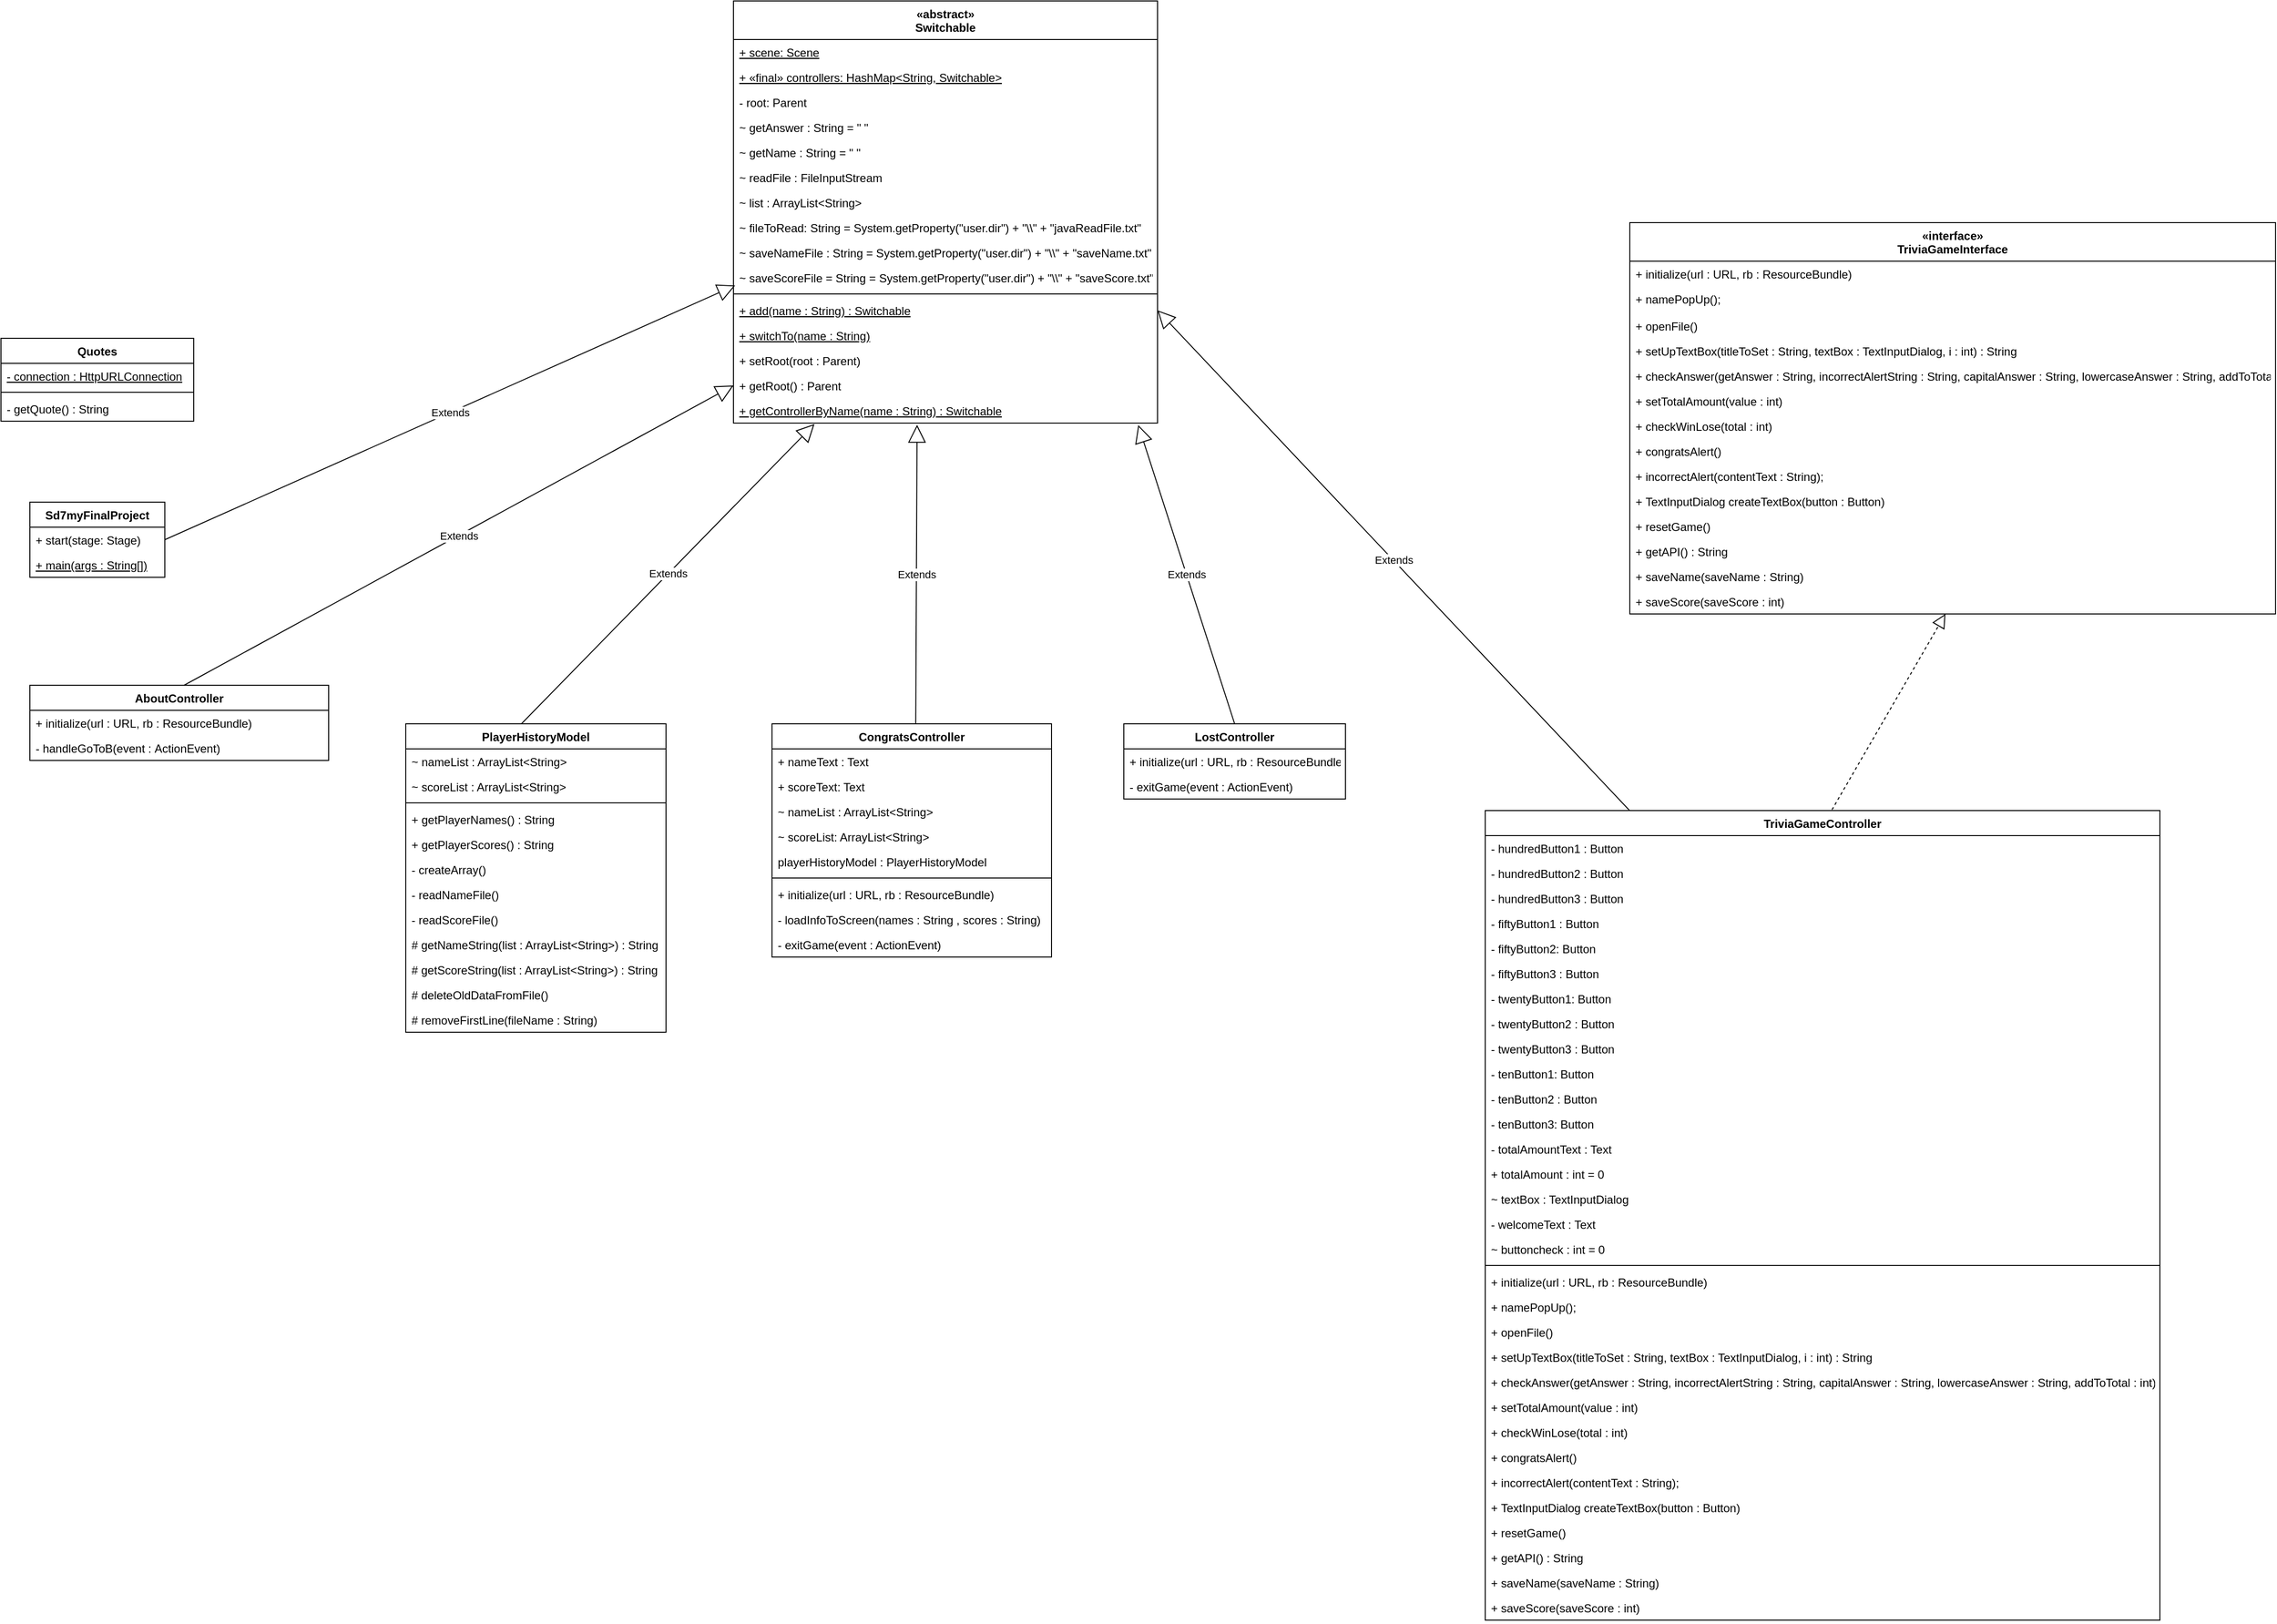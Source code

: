 <mxfile version="14.0.1" type="github">
  <diagram id="gQvXxVn0NNRnsmSeAjaD" name="Page-1">
    <mxGraphModel dx="3720" dy="1675" grid="1" gridSize="10" guides="1" tooltips="1" connect="1" arrows="1" fold="1" page="1" pageScale="1" pageWidth="850" pageHeight="1100" math="0" shadow="0">
      <root>
        <mxCell id="0" />
        <mxCell id="1" parent="0" />
        <mxCell id="W3TxLNWomMBkSXG4hjIm-2" value="«abstract»&#xa;Switchable" style="swimlane;fontStyle=1;align=center;verticalAlign=top;childLayout=stackLayout;horizontal=1;startSize=40;horizontalStack=0;resizeParent=1;resizeParentMax=0;resizeLast=0;collapsible=1;marginBottom=0;" parent="1" vertex="1">
          <mxGeometry x="870" y="90" width="440" height="438" as="geometry" />
        </mxCell>
        <mxCell id="W3TxLNWomMBkSXG4hjIm-3" value="+ scene: Scene" style="text;strokeColor=none;fillColor=none;align=left;verticalAlign=top;spacingLeft=4;spacingRight=4;overflow=hidden;rotatable=0;points=[[0,0.5],[1,0.5]];portConstraint=eastwest;fontStyle=4" parent="W3TxLNWomMBkSXG4hjIm-2" vertex="1">
          <mxGeometry y="40" width="440" height="26" as="geometry" />
        </mxCell>
        <mxCell id="W3TxLNWomMBkSXG4hjIm-6" value="+ «final» controllers: HashMap&lt;String, Switchable&gt;" style="text;strokeColor=none;fillColor=none;align=left;verticalAlign=top;spacingLeft=4;spacingRight=4;overflow=hidden;rotatable=0;points=[[0,0.5],[1,0.5]];portConstraint=eastwest;fontStyle=4" parent="W3TxLNWomMBkSXG4hjIm-2" vertex="1">
          <mxGeometry y="66" width="440" height="26" as="geometry" />
        </mxCell>
        <mxCell id="W3TxLNWomMBkSXG4hjIm-7" value="- root: Parent" style="text;strokeColor=none;fillColor=none;align=left;verticalAlign=top;spacingLeft=4;spacingRight=4;overflow=hidden;rotatable=0;points=[[0,0.5],[1,0.5]];portConstraint=eastwest;" parent="W3TxLNWomMBkSXG4hjIm-2" vertex="1">
          <mxGeometry y="92" width="440" height="26" as="geometry" />
        </mxCell>
        <mxCell id="W3TxLNWomMBkSXG4hjIm-8" value="~ getAnswer : String = &quot; &quot;" style="text;strokeColor=none;fillColor=none;align=left;verticalAlign=top;spacingLeft=4;spacingRight=4;overflow=hidden;rotatable=0;points=[[0,0.5],[1,0.5]];portConstraint=eastwest;" parent="W3TxLNWomMBkSXG4hjIm-2" vertex="1">
          <mxGeometry y="118" width="440" height="26" as="geometry" />
        </mxCell>
        <mxCell id="W3TxLNWomMBkSXG4hjIm-9" value="~ getName : String = &quot; &quot;" style="text;strokeColor=none;fillColor=none;align=left;verticalAlign=top;spacingLeft=4;spacingRight=4;overflow=hidden;rotatable=0;points=[[0,0.5],[1,0.5]];portConstraint=eastwest;" parent="W3TxLNWomMBkSXG4hjIm-2" vertex="1">
          <mxGeometry y="144" width="440" height="26" as="geometry" />
        </mxCell>
        <mxCell id="W3TxLNWomMBkSXG4hjIm-10" value="~ readFile : FileInputStream" style="text;strokeColor=none;fillColor=none;align=left;verticalAlign=top;spacingLeft=4;spacingRight=4;overflow=hidden;rotatable=0;points=[[0,0.5],[1,0.5]];portConstraint=eastwest;" parent="W3TxLNWomMBkSXG4hjIm-2" vertex="1">
          <mxGeometry y="170" width="440" height="26" as="geometry" />
        </mxCell>
        <mxCell id="W3TxLNWomMBkSXG4hjIm-11" value="~ list : ArrayList&lt;String&gt;" style="text;strokeColor=none;fillColor=none;align=left;verticalAlign=top;spacingLeft=4;spacingRight=4;overflow=hidden;rotatable=0;points=[[0,0.5],[1,0.5]];portConstraint=eastwest;" parent="W3TxLNWomMBkSXG4hjIm-2" vertex="1">
          <mxGeometry y="196" width="440" height="26" as="geometry" />
        </mxCell>
        <mxCell id="W3TxLNWomMBkSXG4hjIm-12" value="~ fileToRead: String = System.getProperty(&quot;user.dir&quot;) + &quot;\\&quot; + &quot;javaReadFile.txt&quot;" style="text;strokeColor=none;fillColor=none;align=left;verticalAlign=top;spacingLeft=4;spacingRight=4;overflow=hidden;rotatable=0;points=[[0,0.5],[1,0.5]];portConstraint=eastwest;" parent="W3TxLNWomMBkSXG4hjIm-2" vertex="1">
          <mxGeometry y="222" width="440" height="26" as="geometry" />
        </mxCell>
        <mxCell id="W3TxLNWomMBkSXG4hjIm-13" value="~ saveNameFile : String = System.getProperty(&quot;user.dir&quot;) + &quot;\\&quot; + &quot;saveName.txt&quot;" style="text;strokeColor=none;fillColor=none;align=left;verticalAlign=top;spacingLeft=4;spacingRight=4;overflow=hidden;rotatable=0;points=[[0,0.5],[1,0.5]];portConstraint=eastwest;" parent="W3TxLNWomMBkSXG4hjIm-2" vertex="1">
          <mxGeometry y="248" width="440" height="26" as="geometry" />
        </mxCell>
        <mxCell id="W3TxLNWomMBkSXG4hjIm-14" value="~ saveScoreFile = String = System.getProperty(&quot;user.dir&quot;) + &quot;\\&quot; + &quot;saveScore.txt&quot;;" style="text;strokeColor=none;fillColor=none;align=left;verticalAlign=top;spacingLeft=4;spacingRight=4;overflow=hidden;rotatable=0;points=[[0,0.5],[1,0.5]];portConstraint=eastwest;" parent="W3TxLNWomMBkSXG4hjIm-2" vertex="1">
          <mxGeometry y="274" width="440" height="26" as="geometry" />
        </mxCell>
        <mxCell id="W3TxLNWomMBkSXG4hjIm-4" value="" style="line;strokeWidth=1;fillColor=none;align=left;verticalAlign=middle;spacingTop=-1;spacingLeft=3;spacingRight=3;rotatable=0;labelPosition=right;points=[];portConstraint=eastwest;" parent="W3TxLNWomMBkSXG4hjIm-2" vertex="1">
          <mxGeometry y="300" width="440" height="8" as="geometry" />
        </mxCell>
        <mxCell id="W3TxLNWomMBkSXG4hjIm-5" value="+ add(name : String) : Switchable" style="text;strokeColor=none;fillColor=none;align=left;verticalAlign=top;spacingLeft=4;spacingRight=4;overflow=hidden;rotatable=0;points=[[0,0.5],[1,0.5]];portConstraint=eastwest;fontStyle=4" parent="W3TxLNWomMBkSXG4hjIm-2" vertex="1">
          <mxGeometry y="308" width="440" height="26" as="geometry" />
        </mxCell>
        <mxCell id="Ama2jXLuvbdr1ns14wdT-2" value="+ switchTo(name : String)" style="text;strokeColor=none;fillColor=none;align=left;verticalAlign=top;spacingLeft=4;spacingRight=4;overflow=hidden;rotatable=0;points=[[0,0.5],[1,0.5]];portConstraint=eastwest;fontStyle=4" parent="W3TxLNWomMBkSXG4hjIm-2" vertex="1">
          <mxGeometry y="334" width="440" height="26" as="geometry" />
        </mxCell>
        <mxCell id="Ama2jXLuvbdr1ns14wdT-3" value="+ setRoot(root : Parent)" style="text;strokeColor=none;fillColor=none;align=left;verticalAlign=top;spacingLeft=4;spacingRight=4;overflow=hidden;rotatable=0;points=[[0,0.5],[1,0.5]];portConstraint=eastwest;" parent="W3TxLNWomMBkSXG4hjIm-2" vertex="1">
          <mxGeometry y="360" width="440" height="26" as="geometry" />
        </mxCell>
        <mxCell id="Ama2jXLuvbdr1ns14wdT-4" value="+ getRoot() : Parent" style="text;strokeColor=none;fillColor=none;align=left;verticalAlign=top;spacingLeft=4;spacingRight=4;overflow=hidden;rotatable=0;points=[[0,0.5],[1,0.5]];portConstraint=eastwest;" parent="W3TxLNWomMBkSXG4hjIm-2" vertex="1">
          <mxGeometry y="386" width="440" height="26" as="geometry" />
        </mxCell>
        <mxCell id="Ama2jXLuvbdr1ns14wdT-5" value="+ getControllerByName(name : String) : Switchable" style="text;strokeColor=none;fillColor=none;align=left;verticalAlign=top;spacingLeft=4;spacingRight=4;overflow=hidden;rotatable=0;points=[[0,0.5],[1,0.5]];portConstraint=eastwest;fontStyle=4" parent="W3TxLNWomMBkSXG4hjIm-2" vertex="1">
          <mxGeometry y="412" width="440" height="26" as="geometry" />
        </mxCell>
        <mxCell id="Ama2jXLuvbdr1ns14wdT-11" value="PlayerHistoryModel" style="swimlane;fontStyle=1;align=center;verticalAlign=top;childLayout=stackLayout;horizontal=1;startSize=26;horizontalStack=0;resizeParent=1;resizeParentMax=0;resizeLast=0;collapsible=1;marginBottom=0;" parent="1" vertex="1">
          <mxGeometry x="530" y="840" width="270" height="320" as="geometry" />
        </mxCell>
        <mxCell id="Ama2jXLuvbdr1ns14wdT-12" value="~ nameList : ArrayList&lt;String&gt;" style="text;strokeColor=none;fillColor=none;align=left;verticalAlign=top;spacingLeft=4;spacingRight=4;overflow=hidden;rotatable=0;points=[[0,0.5],[1,0.5]];portConstraint=eastwest;" parent="Ama2jXLuvbdr1ns14wdT-11" vertex="1">
          <mxGeometry y="26" width="270" height="26" as="geometry" />
        </mxCell>
        <mxCell id="Ama2jXLuvbdr1ns14wdT-56" value="~ scoreList : ArrayList&lt;String&gt;" style="text;strokeColor=none;fillColor=none;align=left;verticalAlign=top;spacingLeft=4;spacingRight=4;overflow=hidden;rotatable=0;points=[[0,0.5],[1,0.5]];portConstraint=eastwest;" parent="Ama2jXLuvbdr1ns14wdT-11" vertex="1">
          <mxGeometry y="52" width="270" height="26" as="geometry" />
        </mxCell>
        <mxCell id="Ama2jXLuvbdr1ns14wdT-13" value="" style="line;strokeWidth=1;fillColor=none;align=left;verticalAlign=middle;spacingTop=-1;spacingLeft=3;spacingRight=3;rotatable=0;labelPosition=right;points=[];portConstraint=eastwest;" parent="Ama2jXLuvbdr1ns14wdT-11" vertex="1">
          <mxGeometry y="78" width="270" height="8" as="geometry" />
        </mxCell>
        <mxCell id="Ama2jXLuvbdr1ns14wdT-14" value="+ getPlayerNames() : String" style="text;strokeColor=none;fillColor=none;align=left;verticalAlign=top;spacingLeft=4;spacingRight=4;overflow=hidden;rotatable=0;points=[[0,0.5],[1,0.5]];portConstraint=eastwest;" parent="Ama2jXLuvbdr1ns14wdT-11" vertex="1">
          <mxGeometry y="86" width="270" height="26" as="geometry" />
        </mxCell>
        <mxCell id="Ama2jXLuvbdr1ns14wdT-57" value="+ getPlayerScores() : String" style="text;strokeColor=none;fillColor=none;align=left;verticalAlign=top;spacingLeft=4;spacingRight=4;overflow=hidden;rotatable=0;points=[[0,0.5],[1,0.5]];portConstraint=eastwest;" parent="Ama2jXLuvbdr1ns14wdT-11" vertex="1">
          <mxGeometry y="112" width="270" height="26" as="geometry" />
        </mxCell>
        <mxCell id="Ama2jXLuvbdr1ns14wdT-58" value="- createArray()" style="text;strokeColor=none;fillColor=none;align=left;verticalAlign=top;spacingLeft=4;spacingRight=4;overflow=hidden;rotatable=0;points=[[0,0.5],[1,0.5]];portConstraint=eastwest;" parent="Ama2jXLuvbdr1ns14wdT-11" vertex="1">
          <mxGeometry y="138" width="270" height="26" as="geometry" />
        </mxCell>
        <mxCell id="Ama2jXLuvbdr1ns14wdT-59" value="- readNameFile()" style="text;strokeColor=none;fillColor=none;align=left;verticalAlign=top;spacingLeft=4;spacingRight=4;overflow=hidden;rotatable=0;points=[[0,0.5],[1,0.5]];portConstraint=eastwest;" parent="Ama2jXLuvbdr1ns14wdT-11" vertex="1">
          <mxGeometry y="164" width="270" height="26" as="geometry" />
        </mxCell>
        <mxCell id="Ama2jXLuvbdr1ns14wdT-60" value="- readScoreFile()" style="text;strokeColor=none;fillColor=none;align=left;verticalAlign=top;spacingLeft=4;spacingRight=4;overflow=hidden;rotatable=0;points=[[0,0.5],[1,0.5]];portConstraint=eastwest;" parent="Ama2jXLuvbdr1ns14wdT-11" vertex="1">
          <mxGeometry y="190" width="270" height="26" as="geometry" />
        </mxCell>
        <mxCell id="Ama2jXLuvbdr1ns14wdT-61" value="# getNameString(list : ArrayList&lt;String&gt;) : String" style="text;strokeColor=none;fillColor=none;align=left;verticalAlign=top;spacingLeft=4;spacingRight=4;overflow=hidden;rotatable=0;points=[[0,0.5],[1,0.5]];portConstraint=eastwest;" parent="Ama2jXLuvbdr1ns14wdT-11" vertex="1">
          <mxGeometry y="216" width="270" height="26" as="geometry" />
        </mxCell>
        <mxCell id="Ama2jXLuvbdr1ns14wdT-62" value="# getScoreString(list : ArrayList&lt;String&gt;) : String" style="text;strokeColor=none;fillColor=none;align=left;verticalAlign=top;spacingLeft=4;spacingRight=4;overflow=hidden;rotatable=0;points=[[0,0.5],[1,0.5]];portConstraint=eastwest;" parent="Ama2jXLuvbdr1ns14wdT-11" vertex="1">
          <mxGeometry y="242" width="270" height="26" as="geometry" />
        </mxCell>
        <mxCell id="Ama2jXLuvbdr1ns14wdT-63" value="# deleteOldDataFromFile()" style="text;strokeColor=none;fillColor=none;align=left;verticalAlign=top;spacingLeft=4;spacingRight=4;overflow=hidden;rotatable=0;points=[[0,0.5],[1,0.5]];portConstraint=eastwest;" parent="Ama2jXLuvbdr1ns14wdT-11" vertex="1">
          <mxGeometry y="268" width="270" height="26" as="geometry" />
        </mxCell>
        <mxCell id="Ama2jXLuvbdr1ns14wdT-64" value="# removeFirstLine(fileName : String)" style="text;strokeColor=none;fillColor=none;align=left;verticalAlign=top;spacingLeft=4;spacingRight=4;overflow=hidden;rotatable=0;points=[[0,0.5],[1,0.5]];portConstraint=eastwest;" parent="Ama2jXLuvbdr1ns14wdT-11" vertex="1">
          <mxGeometry y="294" width="270" height="26" as="geometry" />
        </mxCell>
        <mxCell id="Ama2jXLuvbdr1ns14wdT-15" value="CongratsController" style="swimlane;fontStyle=1;align=center;verticalAlign=top;childLayout=stackLayout;horizontal=1;startSize=26;horizontalStack=0;resizeParent=1;resizeParentMax=0;resizeLast=0;collapsible=1;marginBottom=0;" parent="1" vertex="1">
          <mxGeometry x="910" y="840" width="290" height="242" as="geometry" />
        </mxCell>
        <mxCell id="Ama2jXLuvbdr1ns14wdT-16" value="+ nameText : Text" style="text;strokeColor=none;fillColor=none;align=left;verticalAlign=top;spacingLeft=4;spacingRight=4;overflow=hidden;rotatable=0;points=[[0,0.5],[1,0.5]];portConstraint=eastwest;" parent="Ama2jXLuvbdr1ns14wdT-15" vertex="1">
          <mxGeometry y="26" width="290" height="26" as="geometry" />
        </mxCell>
        <mxCell id="Ama2jXLuvbdr1ns14wdT-66" value="+ scoreText: Text" style="text;strokeColor=none;fillColor=none;align=left;verticalAlign=top;spacingLeft=4;spacingRight=4;overflow=hidden;rotatable=0;points=[[0,0.5],[1,0.5]];portConstraint=eastwest;" parent="Ama2jXLuvbdr1ns14wdT-15" vertex="1">
          <mxGeometry y="52" width="290" height="26" as="geometry" />
        </mxCell>
        <mxCell id="Ama2jXLuvbdr1ns14wdT-67" value="~ nameList : ArrayList&lt;String&gt;" style="text;strokeColor=none;fillColor=none;align=left;verticalAlign=top;spacingLeft=4;spacingRight=4;overflow=hidden;rotatable=0;points=[[0,0.5],[1,0.5]];portConstraint=eastwest;" parent="Ama2jXLuvbdr1ns14wdT-15" vertex="1">
          <mxGeometry y="78" width="290" height="26" as="geometry" />
        </mxCell>
        <mxCell id="Ama2jXLuvbdr1ns14wdT-68" value="~ scoreList: ArrayList&lt;String&gt;" style="text;strokeColor=none;fillColor=none;align=left;verticalAlign=top;spacingLeft=4;spacingRight=4;overflow=hidden;rotatable=0;points=[[0,0.5],[1,0.5]];portConstraint=eastwest;" parent="Ama2jXLuvbdr1ns14wdT-15" vertex="1">
          <mxGeometry y="104" width="290" height="26" as="geometry" />
        </mxCell>
        <mxCell id="Ama2jXLuvbdr1ns14wdT-69" value="playerHistoryModel : PlayerHistoryModel " style="text;strokeColor=none;fillColor=none;align=left;verticalAlign=top;spacingLeft=4;spacingRight=4;overflow=hidden;rotatable=0;points=[[0,0.5],[1,0.5]];portConstraint=eastwest;" parent="Ama2jXLuvbdr1ns14wdT-15" vertex="1">
          <mxGeometry y="130" width="290" height="26" as="geometry" />
        </mxCell>
        <mxCell id="Ama2jXLuvbdr1ns14wdT-17" value="" style="line;strokeWidth=1;fillColor=none;align=left;verticalAlign=middle;spacingTop=-1;spacingLeft=3;spacingRight=3;rotatable=0;labelPosition=right;points=[];portConstraint=eastwest;" parent="Ama2jXLuvbdr1ns14wdT-15" vertex="1">
          <mxGeometry y="156" width="290" height="8" as="geometry" />
        </mxCell>
        <mxCell id="Ama2jXLuvbdr1ns14wdT-18" value="+ initialize(url : URL, rb : ResourceBundle)" style="text;strokeColor=none;fillColor=none;align=left;verticalAlign=top;spacingLeft=4;spacingRight=4;overflow=hidden;rotatable=0;points=[[0,0.5],[1,0.5]];portConstraint=eastwest;" parent="Ama2jXLuvbdr1ns14wdT-15" vertex="1">
          <mxGeometry y="164" width="290" height="26" as="geometry" />
        </mxCell>
        <mxCell id="Ama2jXLuvbdr1ns14wdT-70" value="- loadInfoToScreen(names : String , scores : String)" style="text;strokeColor=none;fillColor=none;align=left;verticalAlign=top;spacingLeft=4;spacingRight=4;overflow=hidden;rotatable=0;points=[[0,0.5],[1,0.5]];portConstraint=eastwest;" parent="Ama2jXLuvbdr1ns14wdT-15" vertex="1">
          <mxGeometry y="190" width="290" height="26" as="geometry" />
        </mxCell>
        <mxCell id="Ama2jXLuvbdr1ns14wdT-71" value="- exitGame(event : ActionEvent)" style="text;strokeColor=none;fillColor=none;align=left;verticalAlign=top;spacingLeft=4;spacingRight=4;overflow=hidden;rotatable=0;points=[[0,0.5],[1,0.5]];portConstraint=eastwest;" parent="Ama2jXLuvbdr1ns14wdT-15" vertex="1">
          <mxGeometry y="216" width="290" height="26" as="geometry" />
        </mxCell>
        <mxCell id="Ama2jXLuvbdr1ns14wdT-19" value="LostController" style="swimlane;fontStyle=1;align=center;verticalAlign=top;childLayout=stackLayout;horizontal=1;startSize=26;horizontalStack=0;resizeParent=1;resizeParentMax=0;resizeLast=0;collapsible=1;marginBottom=0;" parent="1" vertex="1">
          <mxGeometry x="1275" y="840" width="230" height="78" as="geometry" />
        </mxCell>
        <mxCell id="Ama2jXLuvbdr1ns14wdT-22" value="+ initialize(url : URL, rb : ResourceBundle)" style="text;strokeColor=none;fillColor=none;align=left;verticalAlign=top;spacingLeft=4;spacingRight=4;overflow=hidden;rotatable=0;points=[[0,0.5],[1,0.5]];portConstraint=eastwest;" parent="Ama2jXLuvbdr1ns14wdT-19" vertex="1">
          <mxGeometry y="26" width="230" height="26" as="geometry" />
        </mxCell>
        <mxCell id="Ama2jXLuvbdr1ns14wdT-72" value="- exitGame(event : ActionEvent)" style="text;strokeColor=none;fillColor=none;align=left;verticalAlign=top;spacingLeft=4;spacingRight=4;overflow=hidden;rotatable=0;points=[[0,0.5],[1,0.5]];portConstraint=eastwest;" parent="Ama2jXLuvbdr1ns14wdT-19" vertex="1">
          <mxGeometry y="52" width="230" height="26" as="geometry" />
        </mxCell>
        <mxCell id="Ama2jXLuvbdr1ns14wdT-23" value="Quotes" style="swimlane;fontStyle=1;align=center;verticalAlign=top;childLayout=stackLayout;horizontal=1;startSize=26;horizontalStack=0;resizeParent=1;resizeParentMax=0;resizeLast=0;collapsible=1;marginBottom=0;" parent="1" vertex="1">
          <mxGeometry x="110" y="440" width="200" height="86" as="geometry" />
        </mxCell>
        <mxCell id="Ama2jXLuvbdr1ns14wdT-24" value="- connection : HttpURLConnection" style="text;strokeColor=none;fillColor=none;align=left;verticalAlign=top;spacingLeft=4;spacingRight=4;overflow=hidden;rotatable=0;points=[[0,0.5],[1,0.5]];portConstraint=eastwest;fontStyle=4" parent="Ama2jXLuvbdr1ns14wdT-23" vertex="1">
          <mxGeometry y="26" width="200" height="26" as="geometry" />
        </mxCell>
        <mxCell id="Ama2jXLuvbdr1ns14wdT-25" value="" style="line;strokeWidth=1;fillColor=none;align=left;verticalAlign=middle;spacingTop=-1;spacingLeft=3;spacingRight=3;rotatable=0;labelPosition=right;points=[];portConstraint=eastwest;" parent="Ama2jXLuvbdr1ns14wdT-23" vertex="1">
          <mxGeometry y="52" width="200" height="8" as="geometry" />
        </mxCell>
        <mxCell id="Ama2jXLuvbdr1ns14wdT-26" value="- getQuote() : String" style="text;strokeColor=none;fillColor=none;align=left;verticalAlign=top;spacingLeft=4;spacingRight=4;overflow=hidden;rotatable=0;points=[[0,0.5],[1,0.5]];portConstraint=eastwest;" parent="Ama2jXLuvbdr1ns14wdT-23" vertex="1">
          <mxGeometry y="60" width="200" height="26" as="geometry" />
        </mxCell>
        <mxCell id="Ama2jXLuvbdr1ns14wdT-31" value="AboutController" style="swimlane;fontStyle=1;align=center;verticalAlign=top;childLayout=stackLayout;horizontal=1;startSize=26;horizontalStack=0;resizeParent=1;resizeParentMax=0;resizeLast=0;collapsible=1;marginBottom=0;" parent="1" vertex="1">
          <mxGeometry x="140" y="800" width="310" height="78" as="geometry" />
        </mxCell>
        <mxCell id="Ama2jXLuvbdr1ns14wdT-34" value="+ initialize(url : URL, rb : ResourceBundle)" style="text;strokeColor=none;fillColor=none;align=left;verticalAlign=top;spacingLeft=4;spacingRight=4;overflow=hidden;rotatable=0;points=[[0,0.5],[1,0.5]];portConstraint=eastwest;" parent="Ama2jXLuvbdr1ns14wdT-31" vertex="1">
          <mxGeometry y="26" width="310" height="26" as="geometry" />
        </mxCell>
        <mxCell id="Ama2jXLuvbdr1ns14wdT-54" value="- handleGoToB(event : ActionEvent)" style="text;strokeColor=none;fillColor=none;align=left;verticalAlign=top;spacingLeft=4;spacingRight=4;overflow=hidden;rotatable=0;points=[[0,0.5],[1,0.5]];portConstraint=eastwest;" parent="Ama2jXLuvbdr1ns14wdT-31" vertex="1">
          <mxGeometry y="52" width="310" height="26" as="geometry" />
        </mxCell>
        <mxCell id="Ama2jXLuvbdr1ns14wdT-35" value="Sd7myFinalProject" style="swimlane;fontStyle=1;align=center;verticalAlign=top;childLayout=stackLayout;horizontal=1;startSize=26;horizontalStack=0;resizeParent=1;resizeParentMax=0;resizeLast=0;collapsible=1;marginBottom=0;" parent="1" vertex="1">
          <mxGeometry x="140" y="610" width="140" height="78" as="geometry" />
        </mxCell>
        <mxCell id="Ama2jXLuvbdr1ns14wdT-38" value="+ start(stage: Stage)" style="text;strokeColor=none;fillColor=none;align=left;verticalAlign=top;spacingLeft=4;spacingRight=4;overflow=hidden;rotatable=0;points=[[0,0.5],[1,0.5]];portConstraint=eastwest;" parent="Ama2jXLuvbdr1ns14wdT-35" vertex="1">
          <mxGeometry y="26" width="140" height="26" as="geometry" />
        </mxCell>
        <mxCell id="Ama2jXLuvbdr1ns14wdT-53" value="+ main(args : String[])" style="text;strokeColor=none;fillColor=none;align=left;verticalAlign=top;spacingLeft=4;spacingRight=4;overflow=hidden;rotatable=0;points=[[0,0.5],[1,0.5]];portConstraint=eastwest;fontStyle=4" parent="Ama2jXLuvbdr1ns14wdT-35" vertex="1">
          <mxGeometry y="52" width="140" height="26" as="geometry" />
        </mxCell>
        <mxCell id="Ama2jXLuvbdr1ns14wdT-92" value="«interface»&#xa;TriviaGameInterface" style="swimlane;fontStyle=1;align=center;verticalAlign=top;childLayout=stackLayout;horizontal=1;startSize=40;horizontalStack=0;resizeParent=1;resizeParentMax=0;resizeLast=0;collapsible=1;marginBottom=0;" parent="1" vertex="1">
          <mxGeometry x="1800" y="320" width="670" height="406" as="geometry" />
        </mxCell>
        <mxCell id="Ama2jXLuvbdr1ns14wdT-93" value="+ initialize(url : URL, rb : ResourceBundle)" style="text;strokeColor=none;fillColor=none;align=left;verticalAlign=top;spacingLeft=4;spacingRight=4;overflow=hidden;rotatable=0;points=[[0,0.5],[1,0.5]];portConstraint=eastwest;" parent="Ama2jXLuvbdr1ns14wdT-92" vertex="1">
          <mxGeometry y="40" width="670" height="26" as="geometry" />
        </mxCell>
        <mxCell id="Ama2jXLuvbdr1ns14wdT-94" value="+ namePopUp();" style="text;strokeColor=none;fillColor=none;align=left;verticalAlign=top;spacingLeft=4;spacingRight=4;overflow=hidden;rotatable=0;points=[[0,0.5],[1,0.5]];portConstraint=eastwest;" parent="Ama2jXLuvbdr1ns14wdT-92" vertex="1">
          <mxGeometry y="66" width="670" height="28" as="geometry" />
        </mxCell>
        <mxCell id="Ama2jXLuvbdr1ns14wdT-95" value="+ openFile()" style="text;strokeColor=none;fillColor=none;align=left;verticalAlign=top;spacingLeft=4;spacingRight=4;overflow=hidden;rotatable=0;points=[[0,0.5],[1,0.5]];portConstraint=eastwest;" parent="Ama2jXLuvbdr1ns14wdT-92" vertex="1">
          <mxGeometry y="94" width="670" height="26" as="geometry" />
        </mxCell>
        <mxCell id="Ama2jXLuvbdr1ns14wdT-96" value="+ setUpTextBox(titleToSet : String, textBox : TextInputDialog, i : int) : String" style="text;strokeColor=none;fillColor=none;align=left;verticalAlign=top;spacingLeft=4;spacingRight=4;overflow=hidden;rotatable=0;points=[[0,0.5],[1,0.5]];portConstraint=eastwest;" parent="Ama2jXLuvbdr1ns14wdT-92" vertex="1">
          <mxGeometry y="120" width="670" height="26" as="geometry" />
        </mxCell>
        <mxCell id="Ama2jXLuvbdr1ns14wdT-97" value="+ checkAnswer(getAnswer : String, incorrectAlertString : String, capitalAnswer : String, lowercaseAnswer : String, addToTotal : int)" style="text;strokeColor=none;fillColor=none;align=left;verticalAlign=top;spacingLeft=4;spacingRight=4;overflow=hidden;rotatable=0;points=[[0,0.5],[1,0.5]];portConstraint=eastwest;" parent="Ama2jXLuvbdr1ns14wdT-92" vertex="1">
          <mxGeometry y="146" width="670" height="26" as="geometry" />
        </mxCell>
        <mxCell id="Ama2jXLuvbdr1ns14wdT-98" value="+ setTotalAmount(value : int)" style="text;strokeColor=none;fillColor=none;align=left;verticalAlign=top;spacingLeft=4;spacingRight=4;overflow=hidden;rotatable=0;points=[[0,0.5],[1,0.5]];portConstraint=eastwest;" parent="Ama2jXLuvbdr1ns14wdT-92" vertex="1">
          <mxGeometry y="172" width="670" height="26" as="geometry" />
        </mxCell>
        <mxCell id="Ama2jXLuvbdr1ns14wdT-99" value="+ checkWinLose(total : int)" style="text;strokeColor=none;fillColor=none;align=left;verticalAlign=top;spacingLeft=4;spacingRight=4;overflow=hidden;rotatable=0;points=[[0,0.5],[1,0.5]];portConstraint=eastwest;" parent="Ama2jXLuvbdr1ns14wdT-92" vertex="1">
          <mxGeometry y="198" width="670" height="26" as="geometry" />
        </mxCell>
        <mxCell id="Ama2jXLuvbdr1ns14wdT-100" value="+ congratsAlert()" style="text;strokeColor=none;fillColor=none;align=left;verticalAlign=top;spacingLeft=4;spacingRight=4;overflow=hidden;rotatable=0;points=[[0,0.5],[1,0.5]];portConstraint=eastwest;" parent="Ama2jXLuvbdr1ns14wdT-92" vertex="1">
          <mxGeometry y="224" width="670" height="26" as="geometry" />
        </mxCell>
        <mxCell id="Ama2jXLuvbdr1ns14wdT-101" value="+ incorrectAlert(contentText : String);" style="text;strokeColor=none;fillColor=none;align=left;verticalAlign=top;spacingLeft=4;spacingRight=4;overflow=hidden;rotatable=0;points=[[0,0.5],[1,0.5]];portConstraint=eastwest;" parent="Ama2jXLuvbdr1ns14wdT-92" vertex="1">
          <mxGeometry y="250" width="670" height="26" as="geometry" />
        </mxCell>
        <mxCell id="Ama2jXLuvbdr1ns14wdT-102" value="+ TextInputDialog createTextBox(button : Button)" style="text;strokeColor=none;fillColor=none;align=left;verticalAlign=top;spacingLeft=4;spacingRight=4;overflow=hidden;rotatable=0;points=[[0,0.5],[1,0.5]];portConstraint=eastwest;" parent="Ama2jXLuvbdr1ns14wdT-92" vertex="1">
          <mxGeometry y="276" width="670" height="26" as="geometry" />
        </mxCell>
        <mxCell id="Ama2jXLuvbdr1ns14wdT-103" value="+ resetGame()" style="text;strokeColor=none;fillColor=none;align=left;verticalAlign=top;spacingLeft=4;spacingRight=4;overflow=hidden;rotatable=0;points=[[0,0.5],[1,0.5]];portConstraint=eastwest;" parent="Ama2jXLuvbdr1ns14wdT-92" vertex="1">
          <mxGeometry y="302" width="670" height="26" as="geometry" />
        </mxCell>
        <mxCell id="Ama2jXLuvbdr1ns14wdT-104" value="+ getAPI() : String" style="text;strokeColor=none;fillColor=none;align=left;verticalAlign=top;spacingLeft=4;spacingRight=4;overflow=hidden;rotatable=0;points=[[0,0.5],[1,0.5]];portConstraint=eastwest;" parent="Ama2jXLuvbdr1ns14wdT-92" vertex="1">
          <mxGeometry y="328" width="670" height="26" as="geometry" />
        </mxCell>
        <mxCell id="Ama2jXLuvbdr1ns14wdT-105" value="+ saveName(saveName : String)" style="text;strokeColor=none;fillColor=none;align=left;verticalAlign=top;spacingLeft=4;spacingRight=4;overflow=hidden;rotatable=0;points=[[0,0.5],[1,0.5]];portConstraint=eastwest;" parent="Ama2jXLuvbdr1ns14wdT-92" vertex="1">
          <mxGeometry y="354" width="670" height="26" as="geometry" />
        </mxCell>
        <mxCell id="Ama2jXLuvbdr1ns14wdT-106" value="+ saveScore(saveScore : int)" style="text;strokeColor=none;fillColor=none;align=left;verticalAlign=top;spacingLeft=4;spacingRight=4;overflow=hidden;rotatable=0;points=[[0,0.5],[1,0.5]];portConstraint=eastwest;" parent="Ama2jXLuvbdr1ns14wdT-92" vertex="1">
          <mxGeometry y="380" width="670" height="26" as="geometry" />
        </mxCell>
        <mxCell id="26JXpx6nsNylsn1MKvOH-1" value="TriviaGameController" style="swimlane;fontStyle=1;align=center;verticalAlign=top;childLayout=stackLayout;horizontal=1;startSize=26;horizontalStack=0;resizeParent=1;resizeParentMax=0;resizeLast=0;collapsible=1;marginBottom=0;" parent="1" vertex="1">
          <mxGeometry x="1650" y="930" width="700" height="840" as="geometry" />
        </mxCell>
        <mxCell id="26JXpx6nsNylsn1MKvOH-2" value="- hundredButton1 : Button" style="text;strokeColor=none;fillColor=none;align=left;verticalAlign=top;spacingLeft=4;spacingRight=4;overflow=hidden;rotatable=0;points=[[0,0.5],[1,0.5]];portConstraint=eastwest;" parent="26JXpx6nsNylsn1MKvOH-1" vertex="1">
          <mxGeometry y="26" width="700" height="26" as="geometry" />
        </mxCell>
        <mxCell id="26JXpx6nsNylsn1MKvOH-19" value="- hundredButton2 : Button" style="text;strokeColor=none;fillColor=none;align=left;verticalAlign=top;spacingLeft=4;spacingRight=4;overflow=hidden;rotatable=0;points=[[0,0.5],[1,0.5]];portConstraint=eastwest;" parent="26JXpx6nsNylsn1MKvOH-1" vertex="1">
          <mxGeometry y="52" width="700" height="26" as="geometry" />
        </mxCell>
        <mxCell id="26JXpx6nsNylsn1MKvOH-20" value="- hundredButton3 : Button" style="text;strokeColor=none;fillColor=none;align=left;verticalAlign=top;spacingLeft=4;spacingRight=4;overflow=hidden;rotatable=0;points=[[0,0.5],[1,0.5]];portConstraint=eastwest;" parent="26JXpx6nsNylsn1MKvOH-1" vertex="1">
          <mxGeometry y="78" width="700" height="26" as="geometry" />
        </mxCell>
        <mxCell id="26JXpx6nsNylsn1MKvOH-21" value="- fiftyButton1 : Button" style="text;strokeColor=none;fillColor=none;align=left;verticalAlign=top;spacingLeft=4;spacingRight=4;overflow=hidden;rotatable=0;points=[[0,0.5],[1,0.5]];portConstraint=eastwest;" parent="26JXpx6nsNylsn1MKvOH-1" vertex="1">
          <mxGeometry y="104" width="700" height="26" as="geometry" />
        </mxCell>
        <mxCell id="26JXpx6nsNylsn1MKvOH-22" value="- fiftyButton2: Button" style="text;strokeColor=none;fillColor=none;align=left;verticalAlign=top;spacingLeft=4;spacingRight=4;overflow=hidden;rotatable=0;points=[[0,0.5],[1,0.5]];portConstraint=eastwest;" parent="26JXpx6nsNylsn1MKvOH-1" vertex="1">
          <mxGeometry y="130" width="700" height="26" as="geometry" />
        </mxCell>
        <mxCell id="26JXpx6nsNylsn1MKvOH-23" value="- fiftyButton3 : Button" style="text;strokeColor=none;fillColor=none;align=left;verticalAlign=top;spacingLeft=4;spacingRight=4;overflow=hidden;rotatable=0;points=[[0,0.5],[1,0.5]];portConstraint=eastwest;" parent="26JXpx6nsNylsn1MKvOH-1" vertex="1">
          <mxGeometry y="156" width="700" height="26" as="geometry" />
        </mxCell>
        <mxCell id="26JXpx6nsNylsn1MKvOH-24" value="- twentyButton1: Button" style="text;strokeColor=none;fillColor=none;align=left;verticalAlign=top;spacingLeft=4;spacingRight=4;overflow=hidden;rotatable=0;points=[[0,0.5],[1,0.5]];portConstraint=eastwest;" parent="26JXpx6nsNylsn1MKvOH-1" vertex="1">
          <mxGeometry y="182" width="700" height="26" as="geometry" />
        </mxCell>
        <mxCell id="26JXpx6nsNylsn1MKvOH-25" value="- twentyButton2 : Button" style="text;strokeColor=none;fillColor=none;align=left;verticalAlign=top;spacingLeft=4;spacingRight=4;overflow=hidden;rotatable=0;points=[[0,0.5],[1,0.5]];portConstraint=eastwest;" parent="26JXpx6nsNylsn1MKvOH-1" vertex="1">
          <mxGeometry y="208" width="700" height="26" as="geometry" />
        </mxCell>
        <mxCell id="26JXpx6nsNylsn1MKvOH-26" value="- twentyButton3 : Button" style="text;strokeColor=none;fillColor=none;align=left;verticalAlign=top;spacingLeft=4;spacingRight=4;overflow=hidden;rotatable=0;points=[[0,0.5],[1,0.5]];portConstraint=eastwest;" parent="26JXpx6nsNylsn1MKvOH-1" vertex="1">
          <mxGeometry y="234" width="700" height="26" as="geometry" />
        </mxCell>
        <mxCell id="26JXpx6nsNylsn1MKvOH-27" value="- tenButton1: Button" style="text;strokeColor=none;fillColor=none;align=left;verticalAlign=top;spacingLeft=4;spacingRight=4;overflow=hidden;rotatable=0;points=[[0,0.5],[1,0.5]];portConstraint=eastwest;" parent="26JXpx6nsNylsn1MKvOH-1" vertex="1">
          <mxGeometry y="260" width="700" height="26" as="geometry" />
        </mxCell>
        <mxCell id="26JXpx6nsNylsn1MKvOH-28" value="- tenButton2 : Button" style="text;strokeColor=none;fillColor=none;align=left;verticalAlign=top;spacingLeft=4;spacingRight=4;overflow=hidden;rotatable=0;points=[[0,0.5],[1,0.5]];portConstraint=eastwest;" parent="26JXpx6nsNylsn1MKvOH-1" vertex="1">
          <mxGeometry y="286" width="700" height="26" as="geometry" />
        </mxCell>
        <mxCell id="26JXpx6nsNylsn1MKvOH-29" value="- tenButton3: Button" style="text;strokeColor=none;fillColor=none;align=left;verticalAlign=top;spacingLeft=4;spacingRight=4;overflow=hidden;rotatable=0;points=[[0,0.5],[1,0.5]];portConstraint=eastwest;" parent="26JXpx6nsNylsn1MKvOH-1" vertex="1">
          <mxGeometry y="312" width="700" height="26" as="geometry" />
        </mxCell>
        <mxCell id="26JXpx6nsNylsn1MKvOH-30" value="- totalAmountText : Text" style="text;strokeColor=none;fillColor=none;align=left;verticalAlign=top;spacingLeft=4;spacingRight=4;overflow=hidden;rotatable=0;points=[[0,0.5],[1,0.5]];portConstraint=eastwest;" parent="26JXpx6nsNylsn1MKvOH-1" vertex="1">
          <mxGeometry y="338" width="700" height="26" as="geometry" />
        </mxCell>
        <mxCell id="26JXpx6nsNylsn1MKvOH-31" value="+ totalAmount : int = 0" style="text;strokeColor=none;fillColor=none;align=left;verticalAlign=top;spacingLeft=4;spacingRight=4;overflow=hidden;rotatable=0;points=[[0,0.5],[1,0.5]];portConstraint=eastwest;" parent="26JXpx6nsNylsn1MKvOH-1" vertex="1">
          <mxGeometry y="364" width="700" height="26" as="geometry" />
        </mxCell>
        <mxCell id="26JXpx6nsNylsn1MKvOH-32" value="~ textBox : TextInputDialog" style="text;strokeColor=none;fillColor=none;align=left;verticalAlign=top;spacingLeft=4;spacingRight=4;overflow=hidden;rotatable=0;points=[[0,0.5],[1,0.5]];portConstraint=eastwest;" parent="26JXpx6nsNylsn1MKvOH-1" vertex="1">
          <mxGeometry y="390" width="700" height="26" as="geometry" />
        </mxCell>
        <mxCell id="26JXpx6nsNylsn1MKvOH-33" value="- welcomeText : Text" style="text;strokeColor=none;fillColor=none;align=left;verticalAlign=top;spacingLeft=4;spacingRight=4;overflow=hidden;rotatable=0;points=[[0,0.5],[1,0.5]];portConstraint=eastwest;" parent="26JXpx6nsNylsn1MKvOH-1" vertex="1">
          <mxGeometry y="416" width="700" height="26" as="geometry" />
        </mxCell>
        <mxCell id="26JXpx6nsNylsn1MKvOH-34" value="~ buttoncheck : int = 0" style="text;strokeColor=none;fillColor=none;align=left;verticalAlign=top;spacingLeft=4;spacingRight=4;overflow=hidden;rotatable=0;points=[[0,0.5],[1,0.5]];portConstraint=eastwest;" parent="26JXpx6nsNylsn1MKvOH-1" vertex="1">
          <mxGeometry y="442" width="700" height="26" as="geometry" />
        </mxCell>
        <mxCell id="26JXpx6nsNylsn1MKvOH-3" value="" style="line;strokeWidth=1;fillColor=none;align=left;verticalAlign=middle;spacingTop=-1;spacingLeft=3;spacingRight=3;rotatable=0;labelPosition=right;points=[];portConstraint=eastwest;" parent="26JXpx6nsNylsn1MKvOH-1" vertex="1">
          <mxGeometry y="468" width="700" height="8" as="geometry" />
        </mxCell>
        <mxCell id="26JXpx6nsNylsn1MKvOH-4" value="+ initialize(url : URL, rb : ResourceBundle)" style="text;strokeColor=none;fillColor=none;align=left;verticalAlign=top;spacingLeft=4;spacingRight=4;overflow=hidden;rotatable=0;points=[[0,0.5],[1,0.5]];portConstraint=eastwest;" parent="26JXpx6nsNylsn1MKvOH-1" vertex="1">
          <mxGeometry y="476" width="700" height="26" as="geometry" />
        </mxCell>
        <mxCell id="26JXpx6nsNylsn1MKvOH-5" value="+ namePopUp();" style="text;strokeColor=none;fillColor=none;align=left;verticalAlign=top;spacingLeft=4;spacingRight=4;overflow=hidden;rotatable=0;points=[[0,0.5],[1,0.5]];portConstraint=eastwest;" parent="26JXpx6nsNylsn1MKvOH-1" vertex="1">
          <mxGeometry y="502" width="700" height="26" as="geometry" />
        </mxCell>
        <mxCell id="26JXpx6nsNylsn1MKvOH-7" value="+ openFile()" style="text;strokeColor=none;fillColor=none;align=left;verticalAlign=top;spacingLeft=4;spacingRight=4;overflow=hidden;rotatable=0;points=[[0,0.5],[1,0.5]];portConstraint=eastwest;" parent="26JXpx6nsNylsn1MKvOH-1" vertex="1">
          <mxGeometry y="528" width="700" height="26" as="geometry" />
        </mxCell>
        <mxCell id="26JXpx6nsNylsn1MKvOH-8" value="+ setUpTextBox(titleToSet : String, textBox : TextInputDialog, i : int) : String" style="text;strokeColor=none;fillColor=none;align=left;verticalAlign=top;spacingLeft=4;spacingRight=4;overflow=hidden;rotatable=0;points=[[0,0.5],[1,0.5]];portConstraint=eastwest;" parent="26JXpx6nsNylsn1MKvOH-1" vertex="1">
          <mxGeometry y="554" width="700" height="26" as="geometry" />
        </mxCell>
        <mxCell id="26JXpx6nsNylsn1MKvOH-9" value="+ checkAnswer(getAnswer : String, incorrectAlertString : String, capitalAnswer : String, lowercaseAnswer : String, addToTotal : int)" style="text;strokeColor=none;fillColor=none;align=left;verticalAlign=top;spacingLeft=4;spacingRight=4;overflow=hidden;rotatable=0;points=[[0,0.5],[1,0.5]];portConstraint=eastwest;" parent="26JXpx6nsNylsn1MKvOH-1" vertex="1">
          <mxGeometry y="580" width="700" height="26" as="geometry" />
        </mxCell>
        <mxCell id="26JXpx6nsNylsn1MKvOH-10" value="+ setTotalAmount(value : int)" style="text;strokeColor=none;fillColor=none;align=left;verticalAlign=top;spacingLeft=4;spacingRight=4;overflow=hidden;rotatable=0;points=[[0,0.5],[1,0.5]];portConstraint=eastwest;" parent="26JXpx6nsNylsn1MKvOH-1" vertex="1">
          <mxGeometry y="606" width="700" height="26" as="geometry" />
        </mxCell>
        <mxCell id="26JXpx6nsNylsn1MKvOH-11" value="+ checkWinLose(total : int)" style="text;strokeColor=none;fillColor=none;align=left;verticalAlign=top;spacingLeft=4;spacingRight=4;overflow=hidden;rotatable=0;points=[[0,0.5],[1,0.5]];portConstraint=eastwest;" parent="26JXpx6nsNylsn1MKvOH-1" vertex="1">
          <mxGeometry y="632" width="700" height="26" as="geometry" />
        </mxCell>
        <mxCell id="26JXpx6nsNylsn1MKvOH-12" value="+ congratsAlert()" style="text;strokeColor=none;fillColor=none;align=left;verticalAlign=top;spacingLeft=4;spacingRight=4;overflow=hidden;rotatable=0;points=[[0,0.5],[1,0.5]];portConstraint=eastwest;" parent="26JXpx6nsNylsn1MKvOH-1" vertex="1">
          <mxGeometry y="658" width="700" height="26" as="geometry" />
        </mxCell>
        <mxCell id="26JXpx6nsNylsn1MKvOH-13" value="+ incorrectAlert(contentText : String);" style="text;strokeColor=none;fillColor=none;align=left;verticalAlign=top;spacingLeft=4;spacingRight=4;overflow=hidden;rotatable=0;points=[[0,0.5],[1,0.5]];portConstraint=eastwest;" parent="26JXpx6nsNylsn1MKvOH-1" vertex="1">
          <mxGeometry y="684" width="700" height="26" as="geometry" />
        </mxCell>
        <mxCell id="26JXpx6nsNylsn1MKvOH-14" value="+ TextInputDialog createTextBox(button : Button)" style="text;strokeColor=none;fillColor=none;align=left;verticalAlign=top;spacingLeft=4;spacingRight=4;overflow=hidden;rotatable=0;points=[[0,0.5],[1,0.5]];portConstraint=eastwest;" parent="26JXpx6nsNylsn1MKvOH-1" vertex="1">
          <mxGeometry y="710" width="700" height="26" as="geometry" />
        </mxCell>
        <mxCell id="26JXpx6nsNylsn1MKvOH-15" value="+ resetGame()" style="text;strokeColor=none;fillColor=none;align=left;verticalAlign=top;spacingLeft=4;spacingRight=4;overflow=hidden;rotatable=0;points=[[0,0.5],[1,0.5]];portConstraint=eastwest;" parent="26JXpx6nsNylsn1MKvOH-1" vertex="1">
          <mxGeometry y="736" width="700" height="26" as="geometry" />
        </mxCell>
        <mxCell id="26JXpx6nsNylsn1MKvOH-16" value="+ getAPI() : String" style="text;strokeColor=none;fillColor=none;align=left;verticalAlign=top;spacingLeft=4;spacingRight=4;overflow=hidden;rotatable=0;points=[[0,0.5],[1,0.5]];portConstraint=eastwest;" parent="26JXpx6nsNylsn1MKvOH-1" vertex="1">
          <mxGeometry y="762" width="700" height="26" as="geometry" />
        </mxCell>
        <mxCell id="26JXpx6nsNylsn1MKvOH-17" value="+ saveName(saveName : String)" style="text;strokeColor=none;fillColor=none;align=left;verticalAlign=top;spacingLeft=4;spacingRight=4;overflow=hidden;rotatable=0;points=[[0,0.5],[1,0.5]];portConstraint=eastwest;" parent="26JXpx6nsNylsn1MKvOH-1" vertex="1">
          <mxGeometry y="788" width="700" height="26" as="geometry" />
        </mxCell>
        <mxCell id="26JXpx6nsNylsn1MKvOH-18" value="+ saveScore(saveScore : int)" style="text;strokeColor=none;fillColor=none;align=left;verticalAlign=top;spacingLeft=4;spacingRight=4;overflow=hidden;rotatable=0;points=[[0,0.5],[1,0.5]];portConstraint=eastwest;" parent="26JXpx6nsNylsn1MKvOH-1" vertex="1">
          <mxGeometry y="814" width="700" height="26" as="geometry" />
        </mxCell>
        <mxCell id="x7pHkxvIP9NFeuUJQOHM-3" value="" style="endArrow=block;dashed=1;endFill=0;endSize=12;html=1;exitX=0.514;exitY=-0.001;exitDx=0;exitDy=0;exitPerimeter=0;" edge="1" parent="1" source="26JXpx6nsNylsn1MKvOH-1" target="Ama2jXLuvbdr1ns14wdT-106">
          <mxGeometry width="160" relative="1" as="geometry">
            <mxPoint x="2010" y="838.5" as="sourcePoint" />
            <mxPoint x="2170" y="838.5" as="targetPoint" />
          </mxGeometry>
        </mxCell>
        <mxCell id="x7pHkxvIP9NFeuUJQOHM-4" value="Extends" style="endArrow=block;endSize=16;endFill=0;html=1;exitX=1;exitY=0.5;exitDx=0;exitDy=0;entryX=0.004;entryY=0.815;entryDx=0;entryDy=0;entryPerimeter=0;" edge="1" parent="1" source="Ama2jXLuvbdr1ns14wdT-38" target="W3TxLNWomMBkSXG4hjIm-14">
          <mxGeometry width="160" relative="1" as="geometry">
            <mxPoint x="360" y="590" as="sourcePoint" />
            <mxPoint x="520" y="590" as="targetPoint" />
          </mxGeometry>
        </mxCell>
        <mxCell id="x7pHkxvIP9NFeuUJQOHM-5" value="Extends" style="endArrow=block;endSize=16;endFill=0;html=1;exitX=1;exitY=0.5;exitDx=0;exitDy=0;entryX=0;entryY=0.5;entryDx=0;entryDy=0;" edge="1" parent="1" target="Ama2jXLuvbdr1ns14wdT-4">
          <mxGeometry width="160" relative="1" as="geometry">
            <mxPoint x="300" y="800" as="sourcePoint" />
            <mxPoint x="890.88" y="607.084" as="targetPoint" />
          </mxGeometry>
        </mxCell>
        <mxCell id="x7pHkxvIP9NFeuUJQOHM-6" value="Extends" style="endArrow=block;endSize=16;endFill=0;html=1;exitX=1;exitY=0.5;exitDx=0;exitDy=0;" edge="1" parent="1">
          <mxGeometry width="160" relative="1" as="geometry">
            <mxPoint x="650" y="840" as="sourcePoint" />
            <mxPoint x="954" y="529" as="targetPoint" />
          </mxGeometry>
        </mxCell>
        <mxCell id="x7pHkxvIP9NFeuUJQOHM-7" value="Extends" style="endArrow=block;endSize=16;endFill=0;html=1;exitX=1;exitY=0.5;exitDx=0;exitDy=0;entryX=0.433;entryY=1.067;entryDx=0;entryDy=0;entryPerimeter=0;" edge="1" parent="1" target="Ama2jXLuvbdr1ns14wdT-5">
          <mxGeometry width="160" relative="1" as="geometry">
            <mxPoint x="1059.12" y="840" as="sourcePoint" />
            <mxPoint x="1650" y="647.084" as="targetPoint" />
          </mxGeometry>
        </mxCell>
        <mxCell id="x7pHkxvIP9NFeuUJQOHM-8" value="Extends" style="endArrow=block;endSize=16;endFill=0;html=1;exitX=0.5;exitY=0;exitDx=0;exitDy=0;" edge="1" parent="1" source="Ama2jXLuvbdr1ns14wdT-19">
          <mxGeometry width="160" relative="1" as="geometry">
            <mxPoint x="1430" y="740.26" as="sourcePoint" />
            <mxPoint x="1290" y="530" as="targetPoint" />
          </mxGeometry>
        </mxCell>
        <mxCell id="x7pHkxvIP9NFeuUJQOHM-9" value="Extends" style="endArrow=block;endSize=16;endFill=0;html=1;exitX=0.214;exitY=0;exitDx=0;exitDy=0;exitPerimeter=0;entryX=1;entryY=0.5;entryDx=0;entryDy=0;" edge="1" parent="1" source="26JXpx6nsNylsn1MKvOH-1" target="W3TxLNWomMBkSXG4hjIm-5">
          <mxGeometry width="160" relative="1" as="geometry">
            <mxPoint x="1690" y="790" as="sourcePoint" />
            <mxPoint x="1590" y="480" as="targetPoint" />
          </mxGeometry>
        </mxCell>
      </root>
    </mxGraphModel>
  </diagram>
</mxfile>

